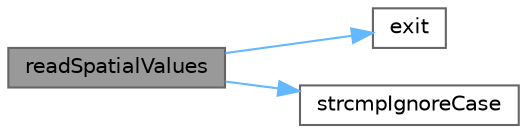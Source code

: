 digraph "readSpatialValues"
{
 // LATEX_PDF_SIZE
  bgcolor="transparent";
  edge [fontname=Helvetica,fontsize=10,labelfontname=Helvetica,labelfontsize=10];
  node [fontname=Helvetica,fontsize=10,shape=box,height=0.2,width=0.4];
  rankdir="LR";
  Node1 [id="Node000001",label="readSpatialValues",height=0.2,width=0.4,color="gray40", fillcolor="grey60", style="filled", fontcolor="black",tooltip=" "];
  Node1 -> Node2 [id="edge3_Node000001_Node000002",color="steelblue1",style="solid",tooltip=" "];
  Node2 [id="Node000002",label="exit",height=0.2,width=0.4,color="grey40", fillcolor="white", style="filled",URL="$da/d39/exit_handler_8c.html#a7b17e5913b7dff48eec9ba3976ccfd3c",tooltip=" "];
  Node1 -> Node3 [id="edge4_Node000001_Node000003",color="steelblue1",style="solid",tooltip=" "];
  Node3 [id="Node000003",label="strcmpIgnoreCase",height=0.2,width=0.4,color="grey40", fillcolor="white", style="filled",URL="$de/df1/util_8c.html#a46c453b73f4e8cd62264e4bfe8b6ae05",tooltip=" "];
}
